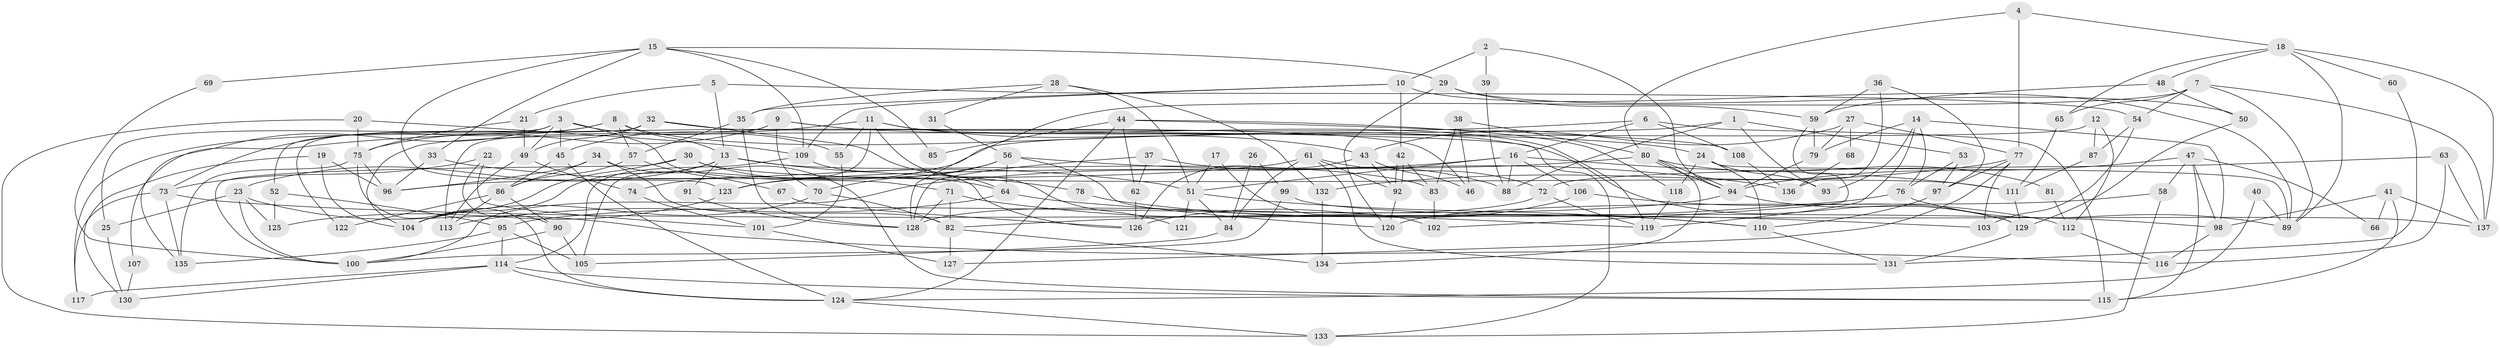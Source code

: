 // Generated by graph-tools (version 1.1) at 2025/11/02/27/25 16:11:23]
// undirected, 137 vertices, 274 edges
graph export_dot {
graph [start="1"]
  node [color=gray90,style=filled];
  1;
  2;
  3;
  4;
  5;
  6;
  7;
  8;
  9;
  10;
  11;
  12;
  13;
  14;
  15;
  16;
  17;
  18;
  19;
  20;
  21;
  22;
  23;
  24;
  25;
  26;
  27;
  28;
  29;
  30;
  31;
  32;
  33;
  34;
  35;
  36;
  37;
  38;
  39;
  40;
  41;
  42;
  43;
  44;
  45;
  46;
  47;
  48;
  49;
  50;
  51;
  52;
  53;
  54;
  55;
  56;
  57;
  58;
  59;
  60;
  61;
  62;
  63;
  64;
  65;
  66;
  67;
  68;
  69;
  70;
  71;
  72;
  73;
  74;
  75;
  76;
  77;
  78;
  79;
  80;
  81;
  82;
  83;
  84;
  85;
  86;
  87;
  88;
  89;
  90;
  91;
  92;
  93;
  94;
  95;
  96;
  97;
  98;
  99;
  100;
  101;
  102;
  103;
  104;
  105;
  106;
  107;
  108;
  109;
  110;
  111;
  112;
  113;
  114;
  115;
  116;
  117;
  118;
  119;
  120;
  121;
  122;
  123;
  124;
  125;
  126;
  127;
  128;
  129;
  130;
  131;
  132;
  133;
  134;
  135;
  136;
  137;
  1 -- 53;
  1 -- 74;
  1 -- 88;
  1 -- 93;
  2 -- 10;
  2 -- 94;
  2 -- 39;
  3 -- 49;
  3 -- 25;
  3 -- 45;
  3 -- 55;
  3 -- 71;
  3 -- 135;
  4 -- 18;
  4 -- 80;
  4 -- 77;
  5 -- 21;
  5 -- 13;
  5 -- 54;
  6 -- 108;
  6 -- 115;
  6 -- 16;
  6 -- 107;
  7 -- 137;
  7 -- 65;
  7 -- 54;
  7 -- 89;
  7 -- 128;
  8 -- 117;
  8 -- 73;
  8 -- 13;
  8 -- 57;
  8 -- 129;
  9 -- 133;
  9 -- 75;
  9 -- 24;
  9 -- 70;
  9 -- 113;
  10 -- 89;
  10 -- 35;
  10 -- 42;
  10 -- 109;
  11 -- 43;
  11 -- 119;
  11 -- 45;
  11 -- 55;
  11 -- 105;
  11 -- 121;
  12 -- 104;
  12 -- 87;
  12 -- 112;
  13 -- 104;
  13 -- 23;
  13 -- 78;
  13 -- 83;
  13 -- 91;
  14 -- 76;
  14 -- 93;
  14 -- 79;
  14 -- 98;
  14 -- 119;
  15 -- 33;
  15 -- 123;
  15 -- 29;
  15 -- 69;
  15 -- 85;
  15 -- 109;
  16 -- 51;
  16 -- 88;
  16 -- 100;
  16 -- 106;
  16 -- 111;
  17 -- 102;
  17 -- 51;
  18 -- 89;
  18 -- 137;
  18 -- 48;
  18 -- 60;
  18 -- 65;
  19 -- 104;
  19 -- 96;
  19 -- 130;
  20 -- 109;
  20 -- 75;
  20 -- 133;
  21 -- 75;
  21 -- 49;
  22 -- 101;
  22 -- 73;
  22 -- 90;
  23 -- 100;
  23 -- 25;
  23 -- 116;
  23 -- 125;
  24 -- 118;
  24 -- 89;
  24 -- 93;
  24 -- 110;
  25 -- 130;
  26 -- 99;
  26 -- 84;
  27 -- 77;
  27 -- 43;
  27 -- 68;
  27 -- 79;
  28 -- 132;
  28 -- 51;
  28 -- 31;
  28 -- 35;
  29 -- 59;
  29 -- 50;
  29 -- 120;
  30 -- 100;
  30 -- 111;
  30 -- 64;
  30 -- 104;
  31 -- 56;
  32 -- 46;
  32 -- 64;
  32 -- 49;
  32 -- 52;
  32 -- 122;
  33 -- 96;
  33 -- 51;
  34 -- 82;
  34 -- 115;
  34 -- 86;
  34 -- 96;
  35 -- 57;
  35 -- 128;
  36 -- 59;
  36 -- 97;
  36 -- 136;
  37 -- 88;
  37 -- 128;
  37 -- 62;
  38 -- 80;
  38 -- 83;
  38 -- 46;
  39 -- 88;
  40 -- 124;
  40 -- 89;
  41 -- 115;
  41 -- 98;
  41 -- 66;
  41 -- 137;
  42 -- 92;
  42 -- 92;
  42 -- 83;
  43 -- 92;
  43 -- 126;
  43 -- 46;
  44 -- 62;
  44 -- 124;
  44 -- 85;
  44 -- 108;
  44 -- 118;
  45 -- 86;
  45 -- 124;
  47 -- 58;
  47 -- 94;
  47 -- 66;
  47 -- 98;
  47 -- 115;
  48 -- 50;
  48 -- 59;
  49 -- 113;
  49 -- 74;
  50 -- 129;
  51 -- 84;
  51 -- 110;
  51 -- 121;
  52 -- 95;
  52 -- 125;
  53 -- 76;
  53 -- 97;
  54 -- 87;
  54 -- 103;
  55 -- 101;
  56 -- 120;
  56 -- 64;
  56 -- 70;
  56 -- 123;
  56 -- 136;
  57 -- 86;
  57 -- 67;
  58 -- 120;
  58 -- 133;
  59 -- 79;
  59 -- 102;
  60 -- 131;
  61 -- 96;
  61 -- 72;
  61 -- 84;
  61 -- 92;
  61 -- 131;
  62 -- 126;
  63 -- 72;
  63 -- 116;
  63 -- 137;
  64 -- 113;
  64 -- 103;
  65 -- 111;
  67 -- 126;
  68 -- 136;
  69 -- 100;
  70 -- 82;
  70 -- 104;
  71 -- 128;
  71 -- 82;
  71 -- 119;
  72 -- 128;
  72 -- 119;
  73 -- 98;
  73 -- 135;
  73 -- 117;
  74 -- 101;
  75 -- 124;
  75 -- 135;
  75 -- 96;
  76 -- 82;
  76 -- 89;
  77 -- 103;
  77 -- 97;
  77 -- 127;
  77 -- 132;
  78 -- 110;
  79 -- 94;
  80 -- 94;
  80 -- 94;
  80 -- 123;
  80 -- 81;
  80 -- 134;
  81 -- 112;
  82 -- 127;
  82 -- 134;
  83 -- 102;
  84 -- 105;
  86 -- 90;
  86 -- 113;
  86 -- 122;
  87 -- 111;
  90 -- 100;
  90 -- 105;
  91 -- 128;
  92 -- 120;
  94 -- 95;
  94 -- 129;
  95 -- 105;
  95 -- 114;
  95 -- 135;
  97 -- 110;
  98 -- 116;
  99 -- 137;
  99 -- 100;
  101 -- 127;
  106 -- 112;
  106 -- 126;
  107 -- 130;
  108 -- 136;
  109 -- 114;
  109 -- 126;
  110 -- 131;
  111 -- 129;
  112 -- 116;
  114 -- 115;
  114 -- 117;
  114 -- 124;
  114 -- 130;
  118 -- 119;
  123 -- 125;
  124 -- 133;
  129 -- 131;
  132 -- 134;
}
